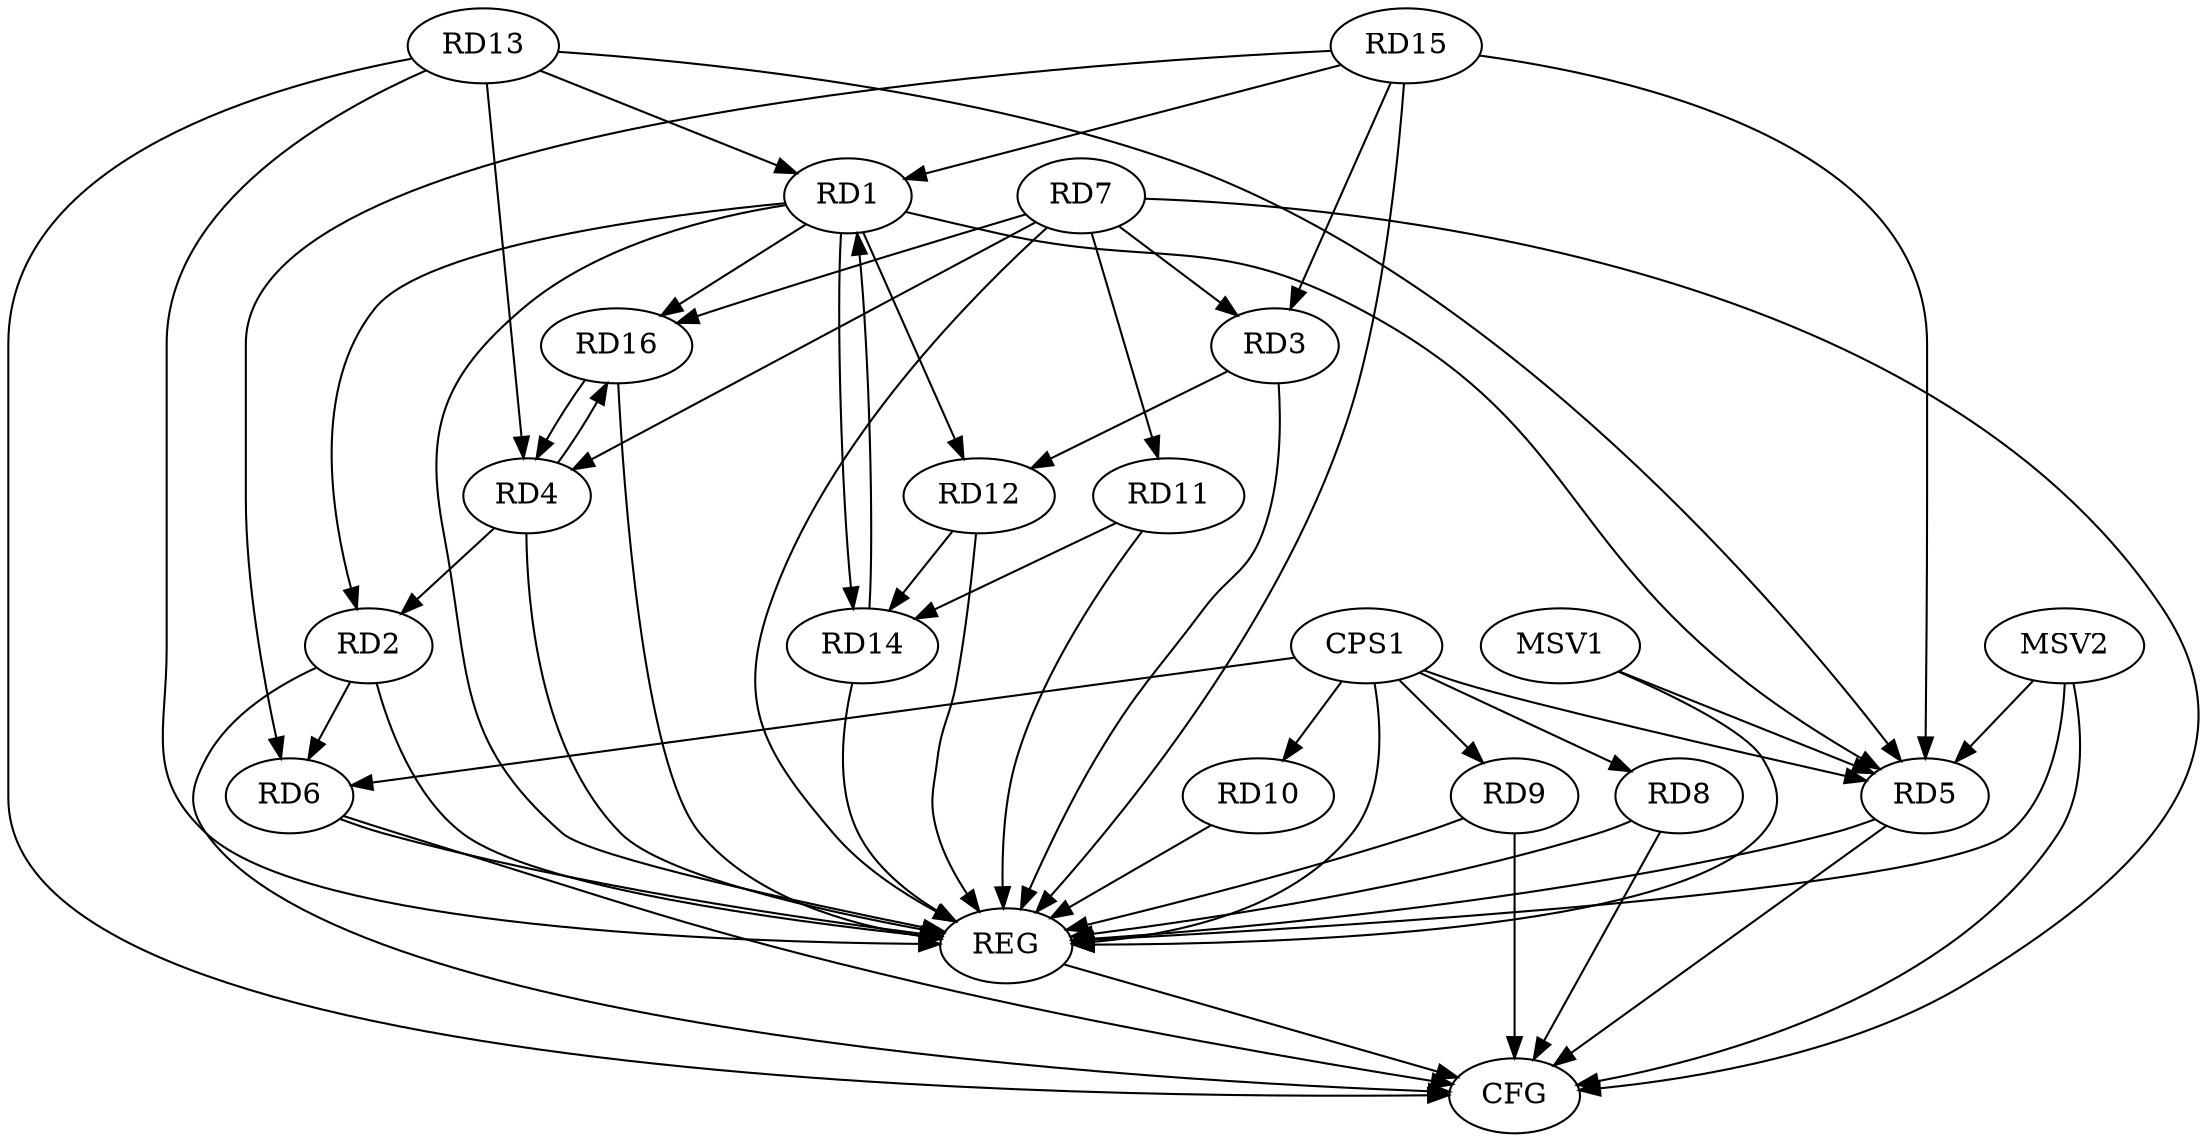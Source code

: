 strict digraph G {
  RD1 [ label="RD1" ];
  RD2 [ label="RD2" ];
  RD3 [ label="RD3" ];
  RD4 [ label="RD4" ];
  RD5 [ label="RD5" ];
  RD6 [ label="RD6" ];
  RD7 [ label="RD7" ];
  RD8 [ label="RD8" ];
  RD9 [ label="RD9" ];
  RD10 [ label="RD10" ];
  RD11 [ label="RD11" ];
  RD12 [ label="RD12" ];
  RD13 [ label="RD13" ];
  RD14 [ label="RD14" ];
  RD15 [ label="RD15" ];
  RD16 [ label="RD16" ];
  CPS1 [ label="CPS1" ];
  REG [ label="REG" ];
  CFG [ label="CFG" ];
  MSV1 [ label="MSV1" ];
  MSV2 [ label="MSV2" ];
  RD1 -> RD2;
  RD1 -> RD5;
  RD1 -> RD12;
  RD13 -> RD1;
  RD1 -> RD14;
  RD14 -> RD1;
  RD15 -> RD1;
  RD1 -> RD16;
  RD4 -> RD2;
  RD2 -> RD6;
  RD7 -> RD3;
  RD3 -> RD12;
  RD15 -> RD3;
  RD7 -> RD4;
  RD13 -> RD4;
  RD4 -> RD16;
  RD16 -> RD4;
  RD13 -> RD5;
  RD15 -> RD5;
  RD15 -> RD6;
  RD7 -> RD11;
  RD7 -> RD16;
  RD11 -> RD14;
  RD12 -> RD14;
  CPS1 -> RD5;
  CPS1 -> RD6;
  CPS1 -> RD8;
  CPS1 -> RD9;
  CPS1 -> RD10;
  RD1 -> REG;
  RD2 -> REG;
  RD3 -> REG;
  RD4 -> REG;
  RD5 -> REG;
  RD6 -> REG;
  RD7 -> REG;
  RD8 -> REG;
  RD9 -> REG;
  RD10 -> REG;
  RD11 -> REG;
  RD12 -> REG;
  RD13 -> REG;
  RD14 -> REG;
  RD15 -> REG;
  RD16 -> REG;
  CPS1 -> REG;
  RD7 -> CFG;
  RD8 -> CFG;
  RD2 -> CFG;
  RD6 -> CFG;
  RD9 -> CFG;
  RD5 -> CFG;
  RD13 -> CFG;
  REG -> CFG;
  MSV1 -> RD5;
  MSV1 -> REG;
  MSV2 -> RD5;
  MSV2 -> REG;
  MSV2 -> CFG;
}
